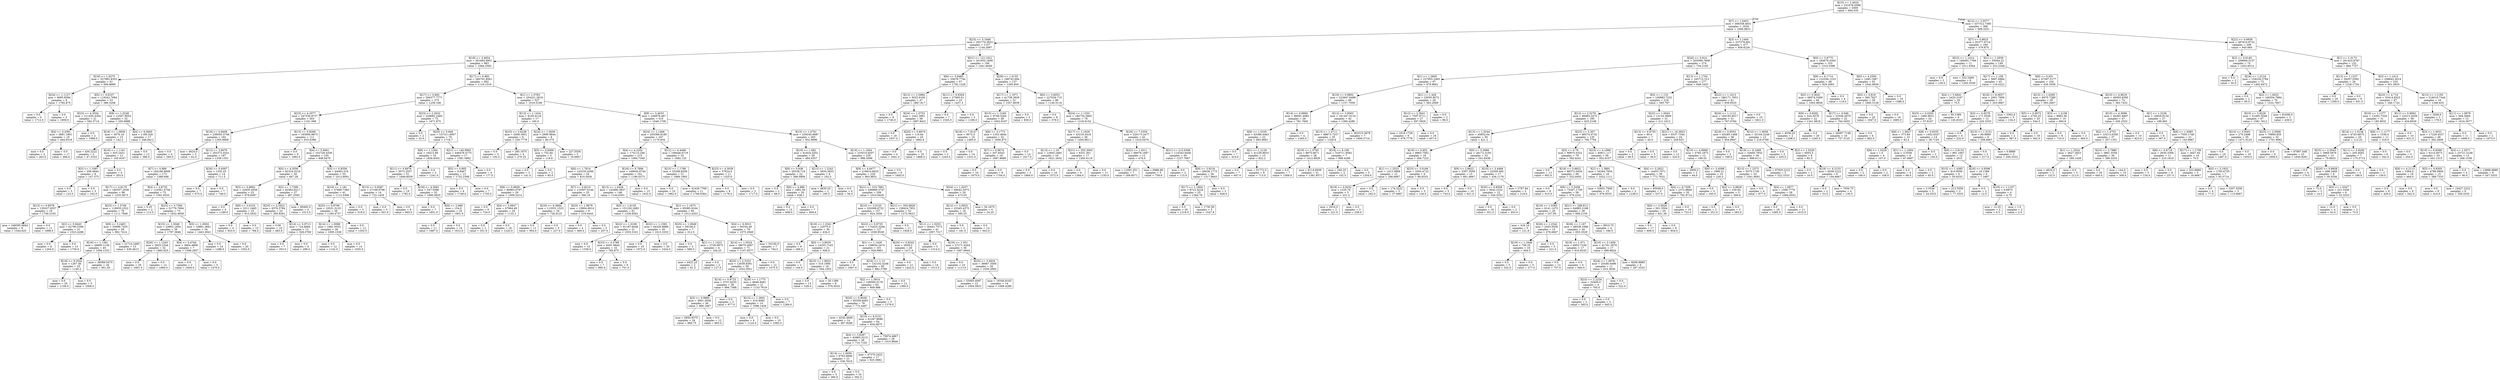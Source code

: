 digraph Tree {
node [shape=box] ;
0 [label="X[15] <= 1.4024\nmse = 331676.0598\nsamples = 2000\nvalue = 994.535"] ;
1 [label="X[7] <= 1.0403\nmse = 306358.4631\nsamples = 1634\nvalue = 1060.8831"] ;
0 -> 1 [labeldistance=2.5, labelangle=45, headlabel="True"] ;
2 [label="X[23] <= 5.1848\nmse = 302774.3923\nsamples = 1157\nvalue = 1144.2697"] ;
1 -> 2 ;
3 [label="X[18] <= 3.4654\nmse = 301682.6951\nsamples = 963\nvalue = 1084.3583"] ;
2 -> 3 ;
4 [label="X[16] <= 1.0275\nmse = 327992.8353\nsamples = 61\nvalue = 569.8689"] ;
3 -> 4 ;
5 [label="X[24] <= 1.1127\nmse = 9095.8594\nsamples = 8\nvalue = 1785.875"] ;
4 -> 5 ;
6 [label="mse = 0.0\nsamples = 5\nvalue = 1712.0"] ;
5 -> 6 ;
7 [label="mse = 0.0\nsamples = 3\nvalue = 1909.0"] ;
5 -> 7 ;
8 [label="X[5] <= 0.8107\nmse = 119242.7084\nsamples = 53\nvalue = 386.3208"] ;
4 -> 8 ;
9 [label="X[23] <= 4.3554\nmse = 211430.4354\nsamples = 21\nvalue = 592.5714"] ;
8 -> 9 ;
10 [label="X[4] <= 5.4391\nmse = 3881.1801\nsamples = 19\nvalue = 444.6316"] ;
9 -> 10 ;
11 [label="mse = 0.0\nsamples = 2\nvalue = 263.0"] ;
10 -> 11 ;
12 [label="mse = 0.0\nsamples = 17\nvalue = 466.0"] ;
10 -> 12 ;
13 [label="mse = 0.0\nsamples = 2\nvalue = 1998.0"] ;
9 -> 13 ;
14 [label="X[8] <= 1.0249\nmse = 12507.9053\nsamples = 32\nvalue = 250.9688"] ;
8 -> 14 ;
15 [label="X[16] <= 1.0939\nmse = 3076.16\nsamples = 15\nvalue = 142.2"] ;
14 -> 15 ;
16 [label="mse = 430.2222\nsamples = 3\nvalue = 47.3333"] ;
15 -> 16 ;
17 [label="X[16] <= 1.1161\nmse = 925.2431\nsamples = 12\nvalue = 165.9167"] ;
15 -> 17 ;
18 [label="X[3] <= 1.1097\nmse = 356.4844\nsamples = 8\nvalue = 147.375"] ;
17 -> 18 ;
19 [label="mse = 0.0\nsamples = 3\nvalue = 123.0"] ;
18 -> 19 ;
20 [label="mse = 0.0\nsamples = 5\nvalue = 162.0"] ;
18 -> 20 ;
21 [label="mse = 0.0\nsamples = 4\nvalue = 203.0"] ;
17 -> 21 ;
22 [label="X[4] <= 6.0065\nmse = 1180.526\nsamples = 17\nvalue = 346.9412"] ;
14 -> 22 ;
23 [label="mse = 0.0\nsamples = 13\nvalue = 366.0"] ;
22 -> 23 ;
24 [label="mse = 0.0\nsamples = 4\nvalue = 285.0"] ;
22 -> 24 ;
25 [label="X[17] <= 0.983\nmse = 280791.8561\nsamples = 902\nvalue = 1119.1519"] ;
3 -> 25 ;
26 [label="X[17] <= 0.892\nmse = 284577.7771\nsamples = 375\nvalue = 1259.168"] ;
25 -> 26 ;
27 [label="X[23] <= 4.2077\nmse = 247530.9737\nsamples = 303\nvalue = 1161.099"] ;
26 -> 27 ;
28 [label="X[19] <= 0.9408\nmse = 238593.3746\nsamples = 192\nvalue = 1305.8958"] ;
27 -> 28 ;
29 [label="mse = 4624.0\nsamples = 5\nvalue = 62.0"] ;
28 -> 29 ;
30 [label="X[12] <= 3.9076\nmse = 202372.0241\nsamples = 187\nvalue = 1339.1551"] ;
28 -> 30 ;
31 [label="X[7] <= 0.889\nmse = 184180.8008\nsamples = 173\nvalue = 1389.948"] ;
30 -> 31 ;
32 [label="X[17] <= 0.8179\nmse = 185557.2936\nsamples = 98\nvalue = 1235.3673"] ;
31 -> 32 ;
33 [label="X[13] <= 0.8578\nmse = 135027.9557\nsamples = 19\nvalue = 1749.2105"] ;
32 -> 33 ;
34 [label="mse = 248395.9844\nsamples = 8\nvalue = 1544.625"] ;
33 -> 34 ;
35 [label="mse = 0.0\nsamples = 11\nvalue = 1898.0"] ;
33 -> 35 ;
36 [label="X[23] <= 1.3746\nmse = 118935.2322\nsamples = 79\nvalue = 1111.7848"] ;
32 -> 36 ;
37 [label="X[2] <= 0.9443\nmse = 62790.5306\nsamples = 21\nvalue = 1523.4286"] ;
36 -> 37 ;
38 [label="mse = 0.0\nsamples = 8\nvalue = 1204.0"] ;
37 -> 38 ;
39 [label="mse = 0.0\nsamples = 13\nvalue = 1720.0"] ;
37 -> 39 ;
40 [label="X[9] <= 5.2465\nmse = 55696.7435\nsamples = 58\nvalue = 962.7414"] ;
36 -> 40 ;
41 [label="X[16] <= 1.1381\nmse = 26600.1156\nsamples = 45\nvalue = 1056.1333"] ;
40 -> 41 ;
42 [label="X[18] <= 9.3542\nmse = 1267.36\nsamples = 25\nvalue = 1140.2"] ;
41 -> 42 ;
43 [label="mse = 0.0\nsamples = 20\nvalue = 1158.0"] ;
42 -> 43 ;
44 [label="mse = 0.0\nsamples = 5\nvalue = 1069.0"] ;
42 -> 44 ;
45 [label="mse = 38389.5475\nsamples = 20\nvalue = 951.05"] ;
41 -> 45 ;
46 [label="mse = 21714.2485\nsamples = 13\nvalue = 639.4615"] ;
40 -> 46 ;
47 [label="X[4] <= 3.8735\nmse = 110361.0756\nsamples = 75\nvalue = 1591.9333"] ;
31 -> 47 ;
48 [label="mse = 0.25\nsamples = 2\nvalue = 112.5"] ;
47 -> 48 ;
49 [label="X[23] <= 3.7384\nmse = 51776.7694\nsamples = 73\nvalue = 1632.4658"] ;
47 -> 49 ;
50 [label="X[15] <= 1.3048\nmse = 23802.1854\nsamples = 39\nvalue = 1797.3846"] ;
49 -> 50 ;
51 [label="X[26] <= 1.1243\nmse = 5925.2344\nsamples = 32\nvalue = 1860.625"] ;
50 -> 51 ;
52 [label="mse = 0.0\nsamples = 20\nvalue = 1801.0"] ;
51 -> 52 ;
53 [label="mse = 0.0\nsamples = 12\nvalue = 1960.0"] ;
51 -> 53 ;
54 [label="X[4] <= 5.4744\nmse = 3664.4898\nsamples = 7\nvalue = 1508.2857"] ;
50 -> 54 ;
55 [label="mse = 0.0\nsamples = 2\nvalue = 1604.0"] ;
54 -> 55 ;
56 [label="mse = 0.0\nsamples = 5\nvalue = 1470.0"] ;
54 -> 56 ;
57 [label="X[5] <= 1.0004\nmse = 16881.3841\nsamples = 34\nvalue = 1443.2941"] ;
49 -> 57 ;
58 [label="mse = 0.0\nsamples = 14\nvalue = 1288.0"] ;
57 -> 58 ;
59 [label="mse = 0.0\nsamples = 20\nvalue = 1552.0"] ;
57 -> 59 ;
60 [label="X[26] <= 0.9397\nmse = 1332.25\nsamples = 14\nvalue = 711.5"] ;
30 -> 60 ;
61 [label="mse = 0.0\nsamples = 7\nvalue = 675.0"] ;
60 -> 61 ;
62 [label="mse = 0.0\nsamples = 7\nvalue = 748.0"] ;
60 -> 62 ;
63 [label="X[13] <= 0.8268\nmse = 163994.9873\nsamples = 111\nvalue = 910.6396"] ;
27 -> 63 ;
64 [label="mse = 0.0\nsamples = 6\nvalue = 1992.0"] ;
63 -> 64 ;
65 [label="X[4] <= 5.4061\nmse = 102728.4339\nsamples = 105\nvalue = 848.8476"] ;
63 -> 65 ;
66 [label="X[0] <= 4.2056\nmse = 82324.3216\nsamples = 50\nvalue = 667.28"] ;
65 -> 66 ;
67 [label="X[3] <= 0.8893\nmse = 22935.4556\nsamples = 23\nvalue = 878.6087"] ;
66 -> 67 ;
68 [label="mse = 0.0\nsamples = 4\nvalue = 1189.0"] ;
67 -> 68 ;
69 [label="X[9] <= 3.6103\nmse = 3211.2465\nsamples = 19\nvalue = 813.2632"] ;
67 -> 69 ;
70 [label="mse = 0.0\nsamples = 4\nvalue = 923.0"] ;
69 -> 70 ;
71 [label="mse = 0.0\nsamples = 15\nvalue = 784.0"] ;
69 -> 71 ;
72 [label="X[2] <= 1.7399\nmse = 62463.8217\nsamples = 27\nvalue = 487.2593"] ;
66 -> 72 ;
73 [label="X[25] <= 2.5922\nmse = 6376.5784\nsamples = 23\nvalue = 395.8261"] ;
72 -> 73 ;
74 [label="mse = 0.09\nsamples = 10\nvalue = 483.9"] ;
73 -> 74 ;
75 [label="X[14] <= 0.9713\nmse = 724.6864\nsamples = 13\nvalue = 328.0769"] ;
73 -> 75 ;
76 [label="mse = 0.0\nsamples = 7\nvalue = 353.0"] ;
75 -> 76 ;
77 [label="mse = 0.0\nsamples = 6\nvalue = 299.0"] ;
75 -> 77 ;
78 [label="mse = 60492.0\nsamples = 4\nvalue = 1013.0"] ;
72 -> 78 ;
79 [label="X[5] <= 0.9358\nmse = 64062.519\nsamples = 55\nvalue = 1013.9091"] ;
65 -> 79 ;
80 [label="X[19] <= 1.181\nmse = 37666.7365\nsamples = 41\nvalue = 1113.5366"] ;
79 -> 80 ;
81 [label="X[20] <= 0.8709\nmse = 10531.5125\nsamples = 38\nvalue = 1160.4737"] ;
80 -> 81 ;
82 [label="X[14] <= 1.0088\nmse = 1881.0533\nsamples = 26\nvalue = 1095.1538"] ;
81 -> 82 ;
83 [label="mse = 0.0\nsamples = 12\nvalue = 1142.0"] ;
82 -> 83 ;
84 [label="mse = 0.0\nsamples = 14\nvalue = 1055.0"] ;
82 -> 84 ;
85 [label="mse = 0.0\nsamples = 12\nvalue = 1302.0"] ;
81 -> 85 ;
86 [label="mse = 0.0\nsamples = 3\nvalue = 519.0"] ;
80 -> 86 ;
87 [label="X[13] <= 0.8387\nmse = 27168.9796\nsamples = 14\nvalue = 722.1429"] ;
79 -> 87 ;
88 [label="mse = 0.0\nsamples = 5\nvalue = 501.0"] ;
87 -> 88 ;
89 [label="mse = 0.0\nsamples = 9\nvalue = 845.0"] ;
87 -> 89 ;
90 [label="X[23] <= 2.2632\nmse = 229682.2483\nsamples = 72\nvalue = 1671.875"] ;
26 -> 90 ;
91 [label="mse = 0.0\nsamples = 2\nvalue = 33.0"] ;
90 -> 91 ;
92 [label="X[20] <= 0.849\nmse = 157311.6957\nsamples = 70\nvalue = 1718.7"] ;
90 -> 92 ;
93 [label="X[8] <= 1.1384\nmse = 16415.99\nsamples = 53\nvalue = 1826.8302"] ;
92 -> 93 ;
94 [label="X[11] <= 0.8978\nmse = 3073.2557\nsamples = 51\nvalue = 1849.8039"] ;
93 -> 94 ;
95 [label="mse = 0.0\nsamples = 19\nvalue = 1782.0"] ;
94 -> 95 ;
96 [label="X[18] <= 4.5081\nmse = 547.5586\nsamples = 32\nvalue = 1890.0625"] ;
94 -> 96 ;
97 [label="mse = 0.0\nsamples = 7\nvalue = 1851.0"] ;
96 -> 97 ;
98 [label="X[9] <= 2.686\nmse = 154.0\nsamples = 25\nvalue = 1901.0"] ;
96 -> 98 ;
99 [label="mse = 0.0\nsamples = 11\nvalue = 1887.0"] ;
98 -> 99 ;
100 [label="mse = 0.0\nsamples = 14\nvalue = 1912.0"] ;
98 -> 100 ;
101 [label="mse = 0.0\nsamples = 2\nvalue = 1241.0"] ;
93 -> 101 ;
102 [label="X[21] <= 140.9993\nmse = 446478.4775\nsamples = 17\nvalue = 1381.5882"] ;
92 -> 102 ;
103 [label="X[5] <= 0.805\nmse = 8.9467\nsamples = 13\nvalue = 1752.2308"] ;
102 -> 103 ;
104 [label="mse = 0.0\nsamples = 6\nvalue = 1749.0"] ;
103 -> 104 ;
105 [label="mse = 0.0\nsamples = 7\nvalue = 1755.0"] ;
103 -> 105 ;
106 [label="mse = 0.0\nsamples = 4\nvalue = 177.0"] ;
102 -> 106 ;
107 [label="X[1] <= 1.0783\nmse = 254221.2819\nsamples = 527\nvalue = 1019.5199"] ;
25 -> 107 ;
108 [label="X[13] <= 1.1424\nmse = 8105.4118\nsamples = 17\nvalue = 160.0"] ;
107 -> 108 ;
109 [label="X[10] <= 3.6238\nmse = 2006.3951\nsamples = 9\nvalue = 230.7778"] ;
108 -> 109 ;
110 [label="mse = 0.0\nsamples = 5\nvalue = 192.0"] ;
109 -> 110 ;
111 [label="mse = 285.1875\nsamples = 4\nvalue = 279.25"] ;
109 -> 111 ;
112 [label="X[24] <= 1.0059\nmse = 2990.9844\nsamples = 8\nvalue = 80.375"] ;
108 -> 112 ;
113 [label="X[5] <= 0.8466\nmse = 752.64\nsamples = 5\nvalue = 118.6"] ;
112 -> 113 ;
114 [label="mse = 0.0\nsamples = 3\nvalue = 141.0"] ;
113 -> 114 ;
115 [label="mse = 0.0\nsamples = 2\nvalue = 85.0"] ;
113 -> 115 ;
116 [label="mse = 227.5556\nsamples = 3\nvalue = 16.6667"] ;
112 -> 116 ;
117 [label="X[9] <= 3.4033\nmse = 236978.467\nsamples = 510\nvalue = 1048.1706"] ;
107 -> 117 ;
118 [label="X[24] <= 1.1466\nmse = 205386.8186\nsamples = 247\nvalue = 1170.834"] ;
117 -> 118 ;
119 [label="X[4] <= 4.2202\nmse = 175115.246\nsamples = 215\nvalue = 1094.7349"] ;
118 -> 119 ;
120 [label="X[6] <= 1.7814\nmse = 143235.4266\nsamples = 54\nvalue = 810.5926"] ;
119 -> 120 ;
121 [label="X[8] <= 0.9609\nmse = 80963.0797\nsamples = 29\nvalue = 1009.2414"] ;
120 -> 121 ;
122 [label="mse = 0.0\nsamples = 9\nvalue = 734.0"] ;
121 -> 122 ;
123 [label="X[4] <= 3.0647\nmse = 67964.49\nsamples = 20\nvalue = 1133.1"] ;
121 -> 123 ;
124 [label="mse = 0.0\nsamples = 2\nvalue = 351.0"] ;
123 -> 124 ;
125 [label="mse = 0.0\nsamples = 18\nvalue = 1220.0"] ;
123 -> 125 ;
126 [label="X[7] <= 0.8219\nmse = 116597.0144\nsamples = 25\nvalue = 580.16"] ;
120 -> 126 ;
127 [label="X[18] <= 6.3684\nmse = 113551.1523\nsamples = 16\nvalue = 726.8125"] ;
126 -> 127 ;
128 [label="mse = 0.0\nsamples = 11\nvalue = 954.0"] ;
127 -> 128 ;
129 [label="mse = 0.0\nsamples = 5\nvalue = 227.0"] ;
127 -> 129 ;
130 [label="X[25] <= 1.9679\nmse = 15804.6914\nsamples = 9\nvalue = 319.4444"] ;
126 -> 130 ;
131 [label="mse = 0.0\nsamples = 4\nvalue = 460.0"] ;
130 -> 131 ;
132 [label="mse = 0.0\nsamples = 5\nvalue = 207.0"] ;
130 -> 132 ;
133 [label="X[18] <= 9.7894\nmse = 149645.8744\nsamples = 161\nvalue = 1190.0373"] ;
119 -> 133 ;
134 [label="X[13] <= 1.0428\nmse = 142890.3837\nsamples = 146\nvalue = 1144.6301"] ;
133 -> 134 ;
135 [label="X[0] <= 1.6135\nmse = 151220.2682\nsamples = 61\nvalue = 1328.8361"] ;
134 -> 135 ;
136 [label="X[22] <= 1.0106\nmse = 81187.6046\nsamples = 31\nvalue = 1053.5161"] ;
135 -> 136 ;
137 [label="mse = 0.0\nsamples = 15\nvalue = 1339.0"] ;
136 -> 137 ;
138 [label="X[23] <= 4.3788\nmse = 9261.9844\nsamples = 16\nvalue = 785.875"] ;
136 -> 138 ;
139 [label="mse = 0.0\nsamples = 7\nvalue = 895.0"] ;
138 -> 139 ;
140 [label="mse = 0.0\nsamples = 9\nvalue = 701.0"] ;
138 -> 140 ;
141 [label="X[22] <= 1.1592\nmse = 64320.8889\nsamples = 30\nvalue = 1613.3333"] ;
135 -> 141 ;
142 [label="mse = 0.0\nsamples = 10\nvalue = 1972.0"] ;
141 -> 142 ;
143 [label="mse = 0.0\nsamples = 20\nvalue = 1434.0"] ;
141 -> 143 ;
144 [label="X[1] <= 1.1873\nmse = 95085.9164\nsamples = 85\nvalue = 1012.4353"] ;
134 -> 144 ;
145 [label="X[25] <= 1.0649\nmse = 59106.0\nsamples = 7\nvalue = 312.0"] ;
144 -> 145 ;
146 [label="mse = 0.0\nsamples = 3\nvalue = 589.0"] ;
145 -> 146 ;
147 [label="X[1] <= 1.1423\nmse = 2728.6875\nsamples = 4\nvalue = 104.25"] ;
145 -> 147 ;
148 [label="mse = 4422.25\nsamples = 2\nvalue = 81.5"] ;
147 -> 148 ;
149 [label="mse = 0.0\nsamples = 2\nvalue = 127.0"] ;
147 -> 149 ;
150 [label="X[4] <= 6.0915\nmse = 50334.49\nsamples = 78\nvalue = 1075.2949"] ;
144 -> 150 ;
151 [label="X[14] <= 1.0524\nmse = 38070.4067\nsamples = 71\nvalue = 1107.9577"] ;
150 -> 151 ;
152 [label="X[25] <= 2.3333\nmse = 12839.8391\nsamples = 59\nvalue = 1033.3051"] ;
151 -> 152 ;
153 [label="X[14] <= 0.9725\nmse = 3701.8255\nsamples = 38\nvalue = 966.7368"] ;
152 -> 153 ;
154 [label="X[3] <= 0.9895\nmse = 3901.3056\nsamples = 36\nvalue = 966.1667"] ;
153 -> 154 ;
155 [label="mse = 5850.9375\nsamples = 24\nvalue = 966.75"] ;
154 -> 155 ;
156 [label="mse = 0.0\nsamples = 12\nvalue = 965.0"] ;
154 -> 156 ;
157 [label="mse = 0.0\nsamples = 2\nvalue = 977.0"] ;
153 -> 157 ;
158 [label="X[26] <= 1.1775\nmse = 6846.8481\nsamples = 21\nvalue = 1153.7619"] ;
152 -> 158 ;
159 [label="X[13] <= 1.2601\nmse = 310.4082\nsamples = 14\nvalue = 1096.1429"] ;
158 -> 159 ;
160 [label="mse = 0.0\nsamples = 4\nvalue = 1124.0"] ;
159 -> 160 ;
161 [label="mse = 0.0\nsamples = 10\nvalue = 1085.0"] ;
159 -> 161 ;
162 [label="mse = 0.0\nsamples = 7\nvalue = 1269.0"] ;
158 -> 162 ;
163 [label="mse = 0.0\nsamples = 12\nvalue = 1475.0"] ;
151 -> 163 ;
164 [label="mse = 54150.0\nsamples = 7\nvalue = 744.0"] ;
150 -> 164 ;
165 [label="mse = 0.0\nsamples = 15\nvalue = 1632.0"] ;
133 -> 165 ;
166 [label="X[12] <= 4.4408\nmse = 108446.6719\nsamples = 32\nvalue = 1682.125"] ;
118 -> 166 ;
167 [label="X[15] <= 1.1789\nmse = 33268.8209\nsamples = 21\nvalue = 1869.1905"] ;
166 -> 167 ;
168 [label="mse = 0.0\nsamples = 10\nvalue = 1982.0"] ;
167 -> 168 ;
169 [label="mse = 41426.7769\nsamples = 11\nvalue = 1766.6364"] ;
167 -> 169 ;
170 [label="X[23] <= 4.3039\nmse = 57624.0\nsamples = 11\nvalue = 1325.0"] ;
166 -> 170 ;
171 [label="mse = 0.0\nsamples = 8\nvalue = 1178.0"] ;
170 -> 171 ;
172 [label="mse = 0.0\nsamples = 3\nvalue = 1717.0"] ;
170 -> 172 ;
173 [label="X[15] <= 1.0701\nmse = 239245.9687\nsamples = 263\nvalue = 932.9696"] ;
117 -> 173 ;
174 [label="X[19] <= 1.082\nmse = 61824.3202\nsamples = 28\nvalue = 484.0357"] ;
173 -> 174 ;
175 [label="X[8] <= 0.938\nmse = 26538.719\nsamples = 22\nvalue = 588.0909"] ;
174 -> 175 ;
176 [label="mse = 0.0\nsamples = 2\nvalue = 88.0"] ;
175 -> 176 ;
177 [label="X[6] <= 4.986\nmse = 1682.59\nsamples = 20\nvalue = 638.1"] ;
175 -> 177 ;
178 [label="mse = 0.0\nsamples = 13\nvalue = 608.0"] ;
177 -> 178 ;
179 [label="mse = 0.0\nsamples = 7\nvalue = 694.0"] ;
177 -> 179 ;
180 [label="X[13] <= 1.2243\nmse = 5934.5833\nsamples = 6\nvalue = 102.5"] ;
174 -> 180 ;
181 [label="mse = 4830.25\nsamples = 2\nvalue = 195.5"] ;
180 -> 181 ;
182 [label="mse = 0.0\nsamples = 4\nvalue = 56.0"] ;
180 -> 182 ;
183 [label="X[19] <= 1.1854\nmse = 233510.9207\nsamples = 235\nvalue = 986.4596"] ;
173 -> 183 ;
184 [label="X[9] <= 4.6477\nmse = 219810.6625\nsamples = 229\nvalue = 963.9651"] ;
183 -> 184 ;
185 [label="X[21] <= 310.7881\nmse = 208969.3747\nsamples = 209\nvalue = 1010.9426"] ;
184 -> 185 ;
186 [label="X[10] <= 3.0155\nmse = 202068.6732\nsamples = 157\nvalue = 924.1656"] ;
185 -> 186 ;
187 [label="X[16] <= 1.0341\nmse = 22075.0\nsamples = 30\nvalue = 434.0"] ;
186 -> 187 ;
188 [label="mse = 0.0\nsamples = 9\nvalue = 266.0"] ;
187 -> 188 ;
189 [label="X[0] <= 3.9035\nmse = 14255.7143\nsamples = 21\nvalue = 506.0"] ;
187 -> 189 ;
190 [label="mse = 0.0\nsamples = 2\nvalue = 144.0"] ;
189 -> 190 ;
191 [label="X[23] <= 1.8922\nmse = 510.1994\nsamples = 19\nvalue = 544.1053"] ;
189 -> 191 ;
192 [label="mse = 0.0\nsamples = 13\nvalue = 529.0"] ;
191 -> 192 ;
193 [label="mse = 50.1389\nsamples = 6\nvalue = 576.8333"] ;
191 -> 193 ;
194 [label="X[22] <= 0.9735\nmse = 174425.3206\nsamples = 127\nvalue = 1039.9528"] ;
186 -> 194 ;
195 [label="X[1] <= 1.1429\nmse = 158654.2474\nsamples = 101\nvalue = 928.9901"] ;
194 -> 195 ;
196 [label="mse = 0.0\nsamples = 6\nvalue = 1667.0"] ;
195 -> 196 ;
197 [label="X[16] <= 1.13\nmse = 132102.4248\nsamples = 95\nvalue = 882.3789"] ;
195 -> 197 ;
198 [label="X[2] <= 1.3914\nmse = 108560.5179\nsamples = 83\nvalue = 808.988"] ;
197 -> 198 ;
199 [label="X[20] <= 0.9036\nmse = 93356.6063\nsamples = 78\nvalue = 772.4487"] ;
198 -> 199 ;
200 [label="mse = 4245.4949\nsamples = 14\nvalue = 487.9286"] ;
199 -> 200 ;
201 [label="X[10] <= 6.5151\nmse = 91267.8086\nsamples = 64\nvalue = 834.6875"] ;
199 -> 201 ;
202 [label="X[4] <= 3.8287\nmse = 63965.5215\nsamples = 38\nvalue = 710.7105"] ;
201 -> 202 ;
203 [label="X[14] <= 1.0059\nmse = 9763.9909\nsamples = 21\nvalue = 536.7619"] ;
202 -> 203 ;
204 [label="mse = 0.0\nsamples = 5\nvalue = 360.0"] ;
203 -> 204 ;
205 [label="mse = 0.0\nsamples = 16\nvalue = 592.0"] ;
203 -> 205 ;
206 [label="mse = 47370.2422\nsamples = 17\nvalue = 925.5882"] ;
202 -> 206 ;
207 [label="mse = 75874.4867\nsamples = 26\nvalue = 1015.8846"] ;
201 -> 207 ;
208 [label="mse = 0.0\nsamples = 5\nvalue = 1379.0"] ;
198 -> 208 ;
209 [label="mse = 0.0\nsamples = 12\nvalue = 1390.0"] ;
197 -> 209 ;
210 [label="X[20] <= 0.9242\nmse = 2058.0\nsamples = 26\nvalue = 1471.0"] ;
194 -> 210 ;
211 [label="mse = 0.0\nsamples = 12\nvalue = 1422.0"] ;
210 -> 211 ;
212 [label="mse = 0.0\nsamples = 14\nvalue = 1513.0"] ;
210 -> 212 ;
213 [label="X[21] <= 355.8928\nmse = 138424.7851\nsamples = 52\nvalue = 1272.9423"] ;
185 -> 213 ;
214 [label="mse = 0.0\nsamples = 11\nvalue = 1926.0"] ;
213 -> 214 ;
215 [label="X[11] <= 1.0253\nmse = 30441.7573\nsamples = 41\nvalue = 1097.7317"] ;
213 -> 215 ;
216 [label="mse = 0.0\nsamples = 5\nvalue = 1314.0"] ;
215 -> 216 ;
217 [label="X[16] <= 1.051\nmse = 27271.4344\nsamples = 36\nvalue = 1067.6944"] ;
215 -> 217 ;
218 [label="mse = 0.0\nsamples = 10\nvalue = 1113.0"] ;
217 -> 218 ;
219 [label="X[25] <= 3.4834\nmse = 36667.3506\nsamples = 26\nvalue = 1050.2692"] ;
217 -> 219 ;
220 [label="mse = 53005.4097\nsamples = 12\nvalue = 1004.5833"] ;
219 -> 220 ;
221 [label="mse = 19340.8163\nsamples = 14\nvalue = 1089.4286"] ;
219 -> 221 ;
222 [label="X[24] <= 1.0257\nmse = 69042.5475\nsamples = 20\nvalue = 473.05"] ;
184 -> 222 ;
223 [label="X[12] <= 3.0925\nmse = 23345.4375\nsamples = 16\nvalue = 585.25"] ;
222 -> 223 ;
224 [label="mse = 0.0\nsamples = 2\nvalue = 181.0"] ;
223 -> 224 ;
225 [label="mse = 0.0\nsamples = 14\nvalue = 643.0"] ;
223 -> 225 ;
226 [label="mse = 54.1875\nsamples = 4\nvalue = 24.25"] ;
222 -> 226 ;
227 [label="mse = 0.0\nsamples = 6\nvalue = 1845.0"] ;
183 -> 227 ;
228 [label="X[21] <= 121.1621\nmse = 201932.1609\nsamples = 194\nvalue = 1441.6649"] ;
2 -> 228 ;
229 [label="X[6] <= 5.8485\nmse = 35676.7744\nsamples = 57\nvalue = 1792.1228"] ;
228 -> 229 ;
230 [label="X[12] <= 2.5984\nmse = 5022.6193\nsamples = 47\nvalue = 1867.617"] ;
229 -> 230 ;
231 [label="mse = 0.0\nsamples = 9\nvalue = 1740.0"] ;
230 -> 231 ;
232 [label="X[24] <= 1.0753\nmse = 1441.3961\nsamples = 38\nvalue = 1897.8421"] ;
230 -> 232 ;
233 [label="mse = 0.0\nsamples = 18\nvalue = 1937.0"] ;
232 -> 233 ;
234 [label="X[20] <= 0.8074\nmse = 116.64\nsamples = 20\nvalue = 1862.6"] ;
232 -> 234 ;
235 [label="mse = 0.0\nsamples = 4\nvalue = 1841.0"] ;
234 -> 235 ;
236 [label="mse = 0.0\nsamples = 16\nvalue = 1868.0"] ;
234 -> 236 ;
237 [label="X[11] <= 0.8304\nmse = 27065.01\nsamples = 10\nvalue = 1437.3"] ;
229 -> 237 ;
238 [label="mse = 0.0\nsamples = 7\nvalue = 1545.0"] ;
237 -> 238 ;
239 [label="mse = 0.0\nsamples = 3\nvalue = 1186.0"] ;
237 -> 239 ;
240 [label="X[26] <= 1.0155\nmse = 198742.694\nsamples = 137\nvalue = 1295.854"] ;
228 -> 240 ;
241 [label="X[17] <= 1.1971\nmse = 41738.3929\nsamples = 51\nvalue = 1557.8039"] ;
240 -> 241 ;
242 [label="X[15] <= 1.1249\nmse = 9749.3264\nsamples = 48\nvalue = 1602.9167"] ;
241 -> 242 ;
243 [label="X[18] <= 7.8147\nmse = 9072.0\nsamples = 16\nvalue = 1495.0"] ;
242 -> 243 ;
244 [label="mse = 0.0\nsamples = 2\nvalue = 1243.0"] ;
243 -> 244 ;
245 [label="mse = 0.0\nsamples = 14\nvalue = 1531.0"] ;
243 -> 245 ;
246 [label="X[6] <= 3.1773\nmse = 1353.4844\nsamples = 32\nvalue = 1656.875"] ;
242 -> 246 ;
247 [label="X[7] <= 0.9674\nmse = 207.6543\nsamples = 18\nvalue = 1687.8889"] ;
246 -> 247 ;
248 [label="mse = 0.0\nsamples = 10\nvalue = 1675.0"] ;
247 -> 248 ;
249 [label="mse = 0.0\nsamples = 8\nvalue = 1704.0"] ;
247 -> 249 ;
250 [label="mse = 0.0\nsamples = 14\nvalue = 1617.0"] ;
246 -> 250 ;
251 [label="mse = 0.0\nsamples = 3\nvalue = 836.0"] ;
241 -> 251 ;
252 [label="X[0] <= 3.6053\nmse = 227026.715\nsamples = 86\nvalue = 1140.5116"] ;
240 -> 252 ;
253 [label="mse = 0.0\nsamples = 8\nvalue = 379.0"] ;
252 -> 253 ;
254 [label="X[24] <= 1.1333\nmse = 184734.3905\nsamples = 78\nvalue = 1218.6154"] ;
252 -> 254 ;
255 [label="X[17] <= 1.1629\nmse = 43218.3418\nsamples = 36\nvalue = 1450.8611"] ;
254 -> 255 ;
256 [label="X[13] <= 1.18\nmse = 12943.2465\nsamples = 19\nvalue = 1621.2632"] ;
255 -> 256 ;
257 [label="mse = 0.0\nsamples = 3\nvalue = 1884.0"] ;
256 -> 257 ;
258 [label="mse = 0.0\nsamples = 16\nvalue = 1572.0"] ;
256 -> 258 ;
259 [label="X[21] <= 355.3003\nmse = 8331.301\nsamples = 17\nvalue = 1260.4118"] ;
255 -> 259 ;
260 [label="mse = 0.0\nsamples = 6\nvalue = 1384.0"] ;
259 -> 260 ;
261 [label="mse = 0.0\nsamples = 11\nvalue = 1193.0"] ;
259 -> 261 ;
262 [label="X[18] <= 7.5354\nmse = 220173.2477\nsamples = 42\nvalue = 1019.5476"] ;
254 -> 262 ;
263 [label="X[22] <= 1.0311\nmse = 68076.1667\nsamples = 12\nvalue = 474.0"] ;
262 -> 263 ;
264 [label="mse = 11691.551\nsamples = 7\nvalue = 269.8571"] ;
263 -> 264 ;
265 [label="mse = 6988.96\nsamples = 5\nvalue = 759.8"] ;
263 -> 265 ;
266 [label="X[21] <= 215.6309\nmse = 114343.6456\nsamples = 30\nvalue = 1237.7667"] ;
262 -> 266 ;
267 [label="mse = 0.0\nsamples = 2\nvalue = 115.0"] ;
266 -> 267 ;
268 [label="X[9] <= 3.9216\nmse = 26036.1773\nsamples = 28\nvalue = 1317.9643"] ;
266 -> 268 ;
269 [label="X[17] <= 1.1804\nmse = 8722.0224\nsamples = 25\nvalue = 1364.76"] ;
268 -> 269 ;
270 [label="mse = 0.0\nsamples = 20\nvalue = 1319.0"] ;
269 -> 270 ;
271 [label="mse = 1730.56\nsamples = 5\nvalue = 1547.8"] ;
269 -> 271 ;
272 [label="mse = 0.0\nsamples = 3\nvalue = 928.0"] ;
268 -> 272 ;
273 [label="X[3] <= 1.1404\nmse = 257276.801\nsamples = 477\nvalue = 858.6226"] ;
1 -> 273 ;
274 [label="X[26] <= 0.914\nmse = 205599.7808\nsamples = 374\nvalue = 734.2193"] ;
273 -> 274 ;
275 [label="X[1] <= 1.3605\nmse = 237955.2465\nsamples = 97\nvalue = 979.9691"] ;
274 -> 275 ;
276 [label="X[19] <= 0.9802\nmse = 223947.6488\nsamples = 68\nvalue = 1157.7059"] ;
275 -> 276 ;
277 [label="X[14] <= 0.8969\nmse = 96091.4083\nsamples = 26\nvalue = 781.7692"] ;
276 -> 277 ;
278 [label="X[9] <= 1.5335\nmse = 63386.4463\nsamples = 22\nvalue = 693.9091"] ;
277 -> 278 ;
279 [label="mse = 0.0\nsamples = 7\nvalue = 419.0"] ;
278 -> 279 ;
280 [label="X[1] <= 1.2129\nmse = 41239.8933\nsamples = 15\nvalue = 822.2"] ;
278 -> 280 ;
281 [label="mse = 0.0\nsamples = 7\nvalue = 947.0"] ;
280 -> 281 ;
282 [label="mse = 51772.0\nsamples = 8\nvalue = 713.0"] ;
280 -> 282 ;
283 [label="mse = 0.0\nsamples = 4\nvalue = 1265.0"] ;
277 -> 283 ;
284 [label="X[12] <= 3.9563\nmse = 161447.9116\nsamples = 42\nvalue = 1390.4286"] ;
276 -> 284 ;
285 [label="X[13] <= 1.0711\nmse = 98873.7257\nsamples = 35\nvalue = 1329.6"] ;
284 -> 285 ;
286 [label="X[19] <= 1.0783\nmse = 8975.6671\nsamples = 28\nvalue = 1412.8929"] ;
285 -> 286 ;
287 [label="mse = 0.0\nsamples = 7\nvalue = 1506.0"] ;
286 -> 287 ;
288 [label="mse = 8114.6939\nsamples = 21\nvalue = 1381.8571"] ;
286 -> 288 ;
289 [label="X[18] <= 8.106\nmse = 319711.9592\nsamples = 7\nvalue = 996.4286"] ;
285 -> 289 ;
290 [label="mse = 240.25\nsamples = 2\nvalue = 102.5"] ;
289 -> 290 ;
291 [label="mse = 0.0\nsamples = 5\nvalue = 1354.0"] ;
289 -> 291 ;
292 [label="mse = 363315.3878\nsamples = 7\nvalue = 1694.5714"] ;
284 -> 292 ;
293 [label="X[1] <= 1.428\nmse = 23035.9572\nsamples = 29\nvalue = 563.2069"] ;
275 -> 293 ;
294 [label="X[12] <= 2.3641\nmse = 7597.8711\nsamples = 27\nvalue = 597.5926"] ;
293 -> 294 ;
295 [label="mse = 1618.1728\nsamples = 9\nvalue = 478.7778"] ;
294 -> 295 ;
296 [label="mse = 0.0\nsamples = 18\nvalue = 657.0"] ;
294 -> 296 ;
297 [label="mse = 0.0\nsamples = 2\nvalue = 99.0"] ;
293 -> 297 ;
298 [label="X[13] <= 1.1702\nmse = 165715.313\nsamples = 277\nvalue = 648.1625"] ;
274 -> 298 ;
299 [label="X[5] <= 1.132\nmse = 100883.7232\nsamples = 216\nvalue = 565.787"] ;
298 -> 299 ;
300 [label="X[12] <= 2.5279\nmse = 90983.2475\nsamples = 185\nvalue = 625.2108"] ;
299 -> 300 ;
301 [label="X[13] <= 1.0244\nmse = 45852.64\nsamples = 50\nvalue = 421.2"] ;
300 -> 301 ;
302 [label="X[19] <= 0.952\nmse = 8963.7562\nsamples = 18\nvalue = 206.7222"] ;
301 -> 302 ;
303 [label="X[1] <= 1.2523\nmse = 1413.3889\nsamples = 12\nvalue = 266.6667"] ;
302 -> 303 ;
304 [label="X[19] <= 0.9252\nmse = 1235.76\nsamples = 5\nvalue = 231.2"] ;
303 -> 304 ;
305 [label="mse = 2916.0\nsamples = 2\nvalue = 221.0"] ;
304 -> 305 ;
306 [label="mse = 0.0\nsamples = 3\nvalue = 238.0"] ;
304 -> 306 ;
307 [label="mse = 0.0\nsamples = 7\nvalue = 292.0"] ;
303 -> 307 ;
308 [label="X[23] <= 3.0168\nmse = 2504.4722\nsamples = 6\nvalue = 86.8333"] ;
302 -> 308 ;
309 [label="mse = 174.2222\nsamples = 3\nvalue = 37.6667"] ;
308 -> 309 ;
310 [label="mse = 0.0\nsamples = 3\nvalue = 136.0"] ;
308 -> 310 ;
311 [label="X[0] <= 5.3088\nmse = 26172.3193\nsamples = 32\nvalue = 541.8438"] ;
301 -> 311 ;
312 [label="X[9] <= 2.9622\nmse = 3307.5556\nsamples = 15\nvalue = 661.6667"] ;
311 -> 312 ;
313 [label="mse = 0.0\nsamples = 5\nvalue = 743.0"] ;
312 -> 313 ;
314 [label="mse = 0.0\nsamples = 10\nvalue = 621.0"] ;
312 -> 314 ;
315 [label="X[10] <= 3.4466\nmse = 22500.692\nsamples = 17\nvalue = 436.1176"] ;
311 -> 315 ;
316 [label="X[20] <= 0.8508\nmse = 3042.2222\nsamples = 12\nvalue = 526.3333"] ;
315 -> 316 ;
317 [label="mse = 0.0\nsamples = 10\nvalue = 551.0"] ;
316 -> 317 ;
318 [label="mse = 0.0\nsamples = 2\nvalue = 403.0"] ;
316 -> 318 ;
319 [label="mse = 2787.84\nsamples = 5\nvalue = 219.6"] ;
315 -> 319 ;
320 [label="X[23] <= 3.307\nmse = 86574.0732\nsamples = 135\nvalue = 700.7704"] ;
300 -> 320 ;
321 [label="X[5] <= 0.79\nmse = 90975.0322\nsamples = 79\nvalue = 592.9241"] ;
320 -> 321 ;
322 [label="mse = 0.0\nsamples = 13\nvalue = 902.0"] ;
321 -> 322 ;
323 [label="X[18] <= 3.8822\nmse = 86372.0434\nsamples = 66\nvalue = 532.0455"] ;
321 -> 323 ;
324 [label="mse = 0.0\nsamples = 8\nvalue = 915.0"] ;
323 -> 324 ;
325 [label="X[6] <= 3.5458\nmse = 75267.1739\nsamples = 58\nvalue = 479.2241"] ;
323 -> 325 ;
326 [label="X[19] <= 1.0383\nmse = 6141.1475\nsamples = 20\nvalue = 237.95"] ;
325 -> 326 ;
327 [label="mse = 416.16\nsamples = 5\nvalue = 121.8"] ;
326 -> 327 ;
328 [label="X[26] <= 1.2542\nmse = 2053.5556\nsamples = 15\nvalue = 276.6667"] ;
326 -> 328 ;
329 [label="X[19] <= 1.1646\nmse = 756.25\nsamples = 10\nvalue = 304.5"] ;
328 -> 329 ;
330 [label="mse = 0.0\nsamples = 5\nvalue = 332.0"] ;
329 -> 330 ;
331 [label="mse = 0.0\nsamples = 5\nvalue = 277.0"] ;
329 -> 331 ;
332 [label="mse = 0.0\nsamples = 5\nvalue = 221.0"] ;
328 -> 332 ;
333 [label="X[21] <= 289.813\nmse = 64885.2188\nsamples = 38\nvalue = 606.2105"] ;
325 -> 333 ;
334 [label="X[26] <= 1.167\nmse = 48528.1696\nsamples = 34\nvalue = 655.3529"] ;
333 -> 334 ;
335 [label="X[19] <= 1.071\nmse = 6952.7336\nsamples = 17\nvalue = 810.8235"] ;
334 -> 335 ;
336 [label="mse = 0.0\nsamples = 12\nvalue = 757.0"] ;
335 -> 336 ;
337 [label="mse = 0.0\nsamples = 5\nvalue = 940.0"] ;
335 -> 337 ;
338 [label="X[10] <= 3.1409\nmse = 41761.3979\nsamples = 17\nvalue = 499.8824"] ;
334 -> 338 ;
339 [label="X[24] <= 1.0976\nmse = 25446.0496\nsamples = 11\nvalue = 610.3636"] ;
338 -> 339 ;
340 [label="X[23] <= 2.2234\nmse = 32400.0\nsamples = 4\nvalue = 765.0"] ;
339 -> 340 ;
341 [label="mse = 0.0\nsamples = 2\nvalue = 585.0"] ;
340 -> 341 ;
342 [label="mse = 0.0\nsamples = 2\nvalue = 945.0"] ;
340 -> 342 ;
343 [label="mse = 0.0\nsamples = 7\nvalue = 522.0"] ;
339 -> 343 ;
344 [label="mse = 8268.8889\nsamples = 6\nvalue = 297.3333"] ;
338 -> 344 ;
345 [label="mse = 8910.75\nsamples = 4\nvalue = 188.5"] ;
333 -> 345 ;
346 [label="X[23] <= 4.1998\nmse = 40811.117\nsamples = 56\nvalue = 852.9107"] ;
320 -> 346 ;
347 [label="X[2] <= 1.3891\nmse = 54264.7654\nsamples = 18\nvalue = 1022.1111"] ;
346 -> 347 ;
348 [label="mse = 53931.7956\nsamples = 15\nvalue = 978.9333"] ;
347 -> 348 ;
349 [label="mse = 0.0\nsamples = 3\nvalue = 1238.0"] ;
347 -> 349 ;
350 [label="X[4] <= 3.2822\nmse = 14453.7071\nsamples = 38\nvalue = 772.7632"] ;
346 -> 350 ;
351 [label="mse = 95048.0\nsamples = 3\nvalue = 537.0"] ;
350 -> 351 ;
352 [label="X[4] <= 6.7209\nmse = 2372.8849\nsamples = 35\nvalue = 792.9714"] ;
350 -> 352 ;
353 [label="X[0] <= 3.5026\nmse = 501.3504\nsamples = 25\nvalue = 821.36"] ;
352 -> 353 ;
354 [label="mse = 0.0\nsamples = 17\nvalue = 806.0"] ;
353 -> 354 ;
355 [label="mse = 0.0\nsamples = 8\nvalue = 854.0"] ;
353 -> 355 ;
356 [label="mse = 0.0\nsamples = 10\nvalue = 722.0"] ;
352 -> 356 ;
357 [label="X[22] <= 1.0043\nmse = 13134.5869\nsamples = 31\nvalue = 211.1613"] ;
299 -> 357 ;
358 [label="X[13] <= 0.9755\nmse = 90.0\nsamples = 7\nvalue = 45.0"] ;
357 -> 358 ;
359 [label="mse = 0.0\nsamples = 2\nvalue = 60.0"] ;
358 -> 359 ;
360 [label="mse = 0.0\nsamples = 5\nvalue = 39.0"] ;
358 -> 360 ;
361 [label="X[21] <= 16.3923\nmse = 6537.7344\nsamples = 24\nvalue = 259.625"] ;
357 -> 361 ;
362 [label="mse = 0.0\nsamples = 12\nvalue = 320.0"] ;
361 -> 362 ;
363 [label="X[10] <= 4.8968\nmse = 5785.1875\nsamples = 12\nvalue = 199.25"] ;
361 -> 363 ;
364 [label="mse = 2809.0\nsamples = 2\nvalue = 64.0"] ;
363 -> 364 ;
365 [label="X[6] <= 3.4588\nmse = 1990.21\nsamples = 10\nvalue = 226.3"] ;
363 -> 365 ;
366 [label="mse = 0.0\nsamples = 5\nvalue = 183.0"] ;
365 -> 366 ;
367 [label="X[2] <= 0.8828\nmse = 230.64\nsamples = 5\nvalue = 269.6"] ;
365 -> 367 ;
368 [label="mse = 0.0\nsamples = 2\nvalue = 251.0"] ;
367 -> 368 ;
369 [label="mse = 0.0\nsamples = 3\nvalue = 282.0"] ;
367 -> 369 ;
370 [label="X[22] <= 1.1613\nmse = 286171.7651\nsamples = 61\nvalue = 939.8525"] ;
298 -> 370 ;
371 [label="X[24] <= 1.1112\nmse = 160193.6017\nsamples = 51\nvalue = 767.0784"] ;
370 -> 371 ;
372 [label="X[19] <= 0.9553\nmse = 65285.1468\nsamples = 38\nvalue = 954.8947"] ;
371 -> 372 ;
373 [label="mse = 0.0\nsamples = 2\nvalue = 168.0"] ;
372 -> 373 ;
374 [label="X[18] <= 8.1669\nmse = 32600.7932\nsamples = 36\nvalue = 998.6111"] ;
372 -> 374 ;
375 [label="X[13] <= 1.2373\nmse = 5075.1736\nsamples = 33\nvalue = 1041.9091"] ;
374 -> 375 ;
376 [label="mse = 0.0\nsamples = 4\nvalue = 877.0"] ;
375 -> 376 ;
377 [label="X[4] <= 1.6977\nmse = 1506.7776\nsamples = 29\nvalue = 1064.6552"] ;
375 -> 377 ;
378 [label="mse = 0.0\nsamples = 18\nvalue = 1095.0"] ;
377 -> 378 ;
379 [label="mse = 0.0\nsamples = 11\nvalue = 1015.0"] ;
377 -> 379 ;
380 [label="mse = 87920.2222\nsamples = 3\nvalue = 522.3333"] ;
374 -> 380 ;
381 [label="X[12] <= 1.0656\nmse = 33104.2249\nsamples = 13\nvalue = 218.0769"] ;
371 -> 381 ;
382 [label="mse = 0.0\nsamples = 5\nvalue = 435.0"] ;
381 -> 382 ;
383 [label="X[2] <= 1.0329\nmse = 6003.5\nsamples = 8\nvalue = 82.5"] ;
381 -> 383 ;
384 [label="mse = 0.0\nsamples = 2\nvalue = 16.0"] ;
383 -> 384 ;
385 [label="X[18] <= 4.2153\nmse = 6039.2222\nsamples = 6\nvalue = 104.6667"] ;
383 -> 385 ;
386 [label="mse = 0.0\nsamples = 2\nvalue = 53.0"] ;
385 -> 386 ;
387 [label="mse = 7056.75\nsamples = 4\nvalue = 130.5"] ;
385 -> 387 ;
388 [label="mse = 0.0\nsamples = 10\nvalue = 1821.0"] ;
370 -> 388 ;
389 [label="X[0] <= 3.8775\nmse = 184676.0302\nsamples = 103\nvalue = 1310.3398"] ;
273 -> 389 ;
390 [label="X[9] <= 6.1714\nmse = 122536.1233\nsamples = 48\nvalue = 929.2083"] ;
389 -> 390 ;
391 [label="X[5] <= 0.9041\nmse = 68574.5269\nsamples = 44\nvalue = 1002.8636"] ;
390 -> 391 ;
392 [label="X[9] <= 5.8292\nmse = 524.3079\nsamples = 22\nvalue = 1241.6818"] ;
391 -> 392 ;
393 [label="mse = 4556.25\nsamples = 2\nvalue = 1208.5"] ;
392 -> 393 ;
394 [label="mse = 0.0\nsamples = 20\nvalue = 1245.0"] ;
392 -> 394 ;
395 [label="X[17] <= 0.948\nmse = 22556.4979\nsamples = 22\nvalue = 764.0455"] ;
391 -> 395 ;
396 [label="mse = 26067.7148\nsamples = 16\nvalue = 727.3125"] ;
395 -> 396 ;
397 [label="mse = 0.0\nsamples = 6\nvalue = 862.0"] ;
395 -> 397 ;
398 [label="mse = 0.0\nsamples = 4\nvalue = 119.0"] ;
390 -> 398 ;
399 [label="X[0] <= 4.2595\nmse = 1495.1987\nsamples = 55\nvalue = 1642.9636"] ;
389 -> 399 ;
400 [label="X[5] <= 0.819\nmse = 360.7627\nsamples = 39\nvalue = 1665.5128"] ;
399 -> 400 ;
401 [label="mse = 0.0\nsamples = 20\nvalue = 1647.0"] ;
400 -> 401 ;
402 [label="mse = 0.0\nsamples = 19\nvalue = 1685.0"] ;
400 -> 402 ;
403 [label="mse = 0.0\nsamples = 16\nvalue = 1588.0"] ;
399 -> 403 ;
404 [label="X[12] <= 3.5577\nmse = 337312.7385\nsamples = 366\nvalue = 698.3251"] ;
0 -> 404 [labeldistance=2.5, labelangle=-45, headlabel="False"] ;
405 [label="X[7] <= 0.8625\nmse = 92377.9719\nsamples = 160\nvalue = 379.875"] ;
404 -> 405 ;
406 [label="X[22] <= 1.1014\nmse = 169492.7769\nsamples = 11\nvalue = 1011.6364"] ;
405 -> 406 ;
407 [label="mse = 0.0\nsamples = 2\nvalue = 139.0"] ;
406 -> 407 ;
408 [label="mse = 332.2469\nsamples = 9\nvalue = 1205.5556"] ;
406 -> 408 ;
409 [label="X[1] <= 1.2939\nmse = 55044.22\nsamples = 149\nvalue = 333.2349"] ;
405 -> 409 ;
410 [label="X[17] <= 1.159\nmse = 5897.0884\nsamples = 45\nvalue = 118.0222"] ;
409 -> 410 ;
411 [label="X[4] <= 5.6842\nmse = 2420.3167\nsamples = 30\nvalue = 75.5"] ;
410 -> 411 ;
412 [label="X[25] <= 3.0205\nmse = 1466.9931\nsamples = 24\nvalue = 57.9167"] ;
411 -> 412 ;
413 [label="X[8] <= 1.0827\nmse = 373.84\nsamples = 10\nvalue = 83.4"] ;
412 -> 413 ;
414 [label="X[8] <= 1.0229\nmse = 1.0\nsamples = 4\nvalue = 107.0"] ;
413 -> 414 ;
415 [label="mse = 0.0\nsamples = 2\nvalue = 106.0"] ;
414 -> 415 ;
416 [label="mse = 0.0\nsamples = 2\nvalue = 108.0"] ;
414 -> 416 ;
417 [label="X[1] <= 1.1694\nmse = 3.5556\nsamples = 6\nvalue = 67.6667"] ;
413 -> 417 ;
418 [label="mse = 0.0\nsamples = 4\nvalue = 69.0"] ;
417 -> 418 ;
419 [label="mse = 0.0\nsamples = 2\nvalue = 65.0"] ;
417 -> 419 ;
420 [label="X[8] <= 0.9335\nmse = 1452.6327\nsamples = 14\nvalue = 39.7143"] ;
412 -> 420 ;
421 [label="mse = 0.0\nsamples = 2\nvalue = 104.0"] ;
420 -> 421 ;
422 [label="X[9] <= 3.8133\nmse = 891.1667\nsamples = 12\nvalue = 29.0"] ;
420 -> 422 ;
423 [label="X[15] <= 1.4385\nmse = 810.8056\nsamples = 6\nvalue = 50.8333"] ;
422 -> 423 ;
424 [label="mse = 3.5556\nsamples = 3\nvalue = 24.3333"] ;
423 -> 424 ;
425 [label="mse = 213.5556\nsamples = 3\nvalue = 77.3333"] ;
423 -> 425 ;
426 [label="X[20] <= 0.8596\nmse = 18.1389\nsamples = 6\nvalue = 7.1667"] ;
422 -> 426 ;
427 [label="mse = 0.0\nsamples = 2\nvalue = 12.0"] ;
426 -> 427 ;
428 [label="X[19] <= 1.1107\nmse = 9.6875\nsamples = 4\nvalue = 4.75"] ;
426 -> 428 ;
429 [label="mse = 12.25\nsamples = 2\nvalue = 6.5"] ;
428 -> 429 ;
430 [label="mse = 1.0\nsamples = 2\nvalue = 3.0"] ;
428 -> 430 ;
431 [label="mse = 50.1389\nsamples = 6\nvalue = 145.8333"] ;
411 -> 431 ;
432 [label="X[18] <= 8.0657\nmse = 2001.7956\nsamples = 15\nvalue = 203.0667"] ;
410 -> 432 ;
433 [label="X[3] <= 0.8278\nmse = 171.0556\nsamples = 12\nvalue = 220.3333"] ;
432 -> 433 ;
434 [label="mse = 0.0\nsamples = 6\nvalue = 232.0"] ;
433 -> 434 ;
435 [label="X[15] <= 1.5151\nmse = 69.8889\nsamples = 6\nvalue = 208.6667"] ;
433 -> 435 ;
436 [label="mse = 0.0\nsamples = 3\nvalue = 217.0"] ;
435 -> 436 ;
437 [label="mse = 0.8889\nsamples = 3\nvalue = 200.3333"] ;
435 -> 437 ;
438 [label="mse = 3362.0\nsamples = 3\nvalue = 134.0"] ;
432 -> 438 ;
439 [label="X[8] <= 0.931\nmse = 47597.5177\nsamples = 104\nvalue = 426.3558"] ;
409 -> 439 ;
440 [label="X[15] <= 1.6285\nmse = 8070.7289\nsamples = 30\nvalue = 583.2667"] ;
439 -> 440 ;
441 [label="X[5] <= 0.9072\nmse = 2756.25\nsamples = 20\nvalue = 544.5"] ;
440 -> 441 ;
442 [label="mse = 0.0\nsamples = 2\nvalue = 387.0"] ;
441 -> 442 ;
443 [label="mse = 0.0\nsamples = 18\nvalue = 562.0"] ;
441 -> 443 ;
444 [label="X[3] <= 1.2108\nmse = 9682.56\nsamples = 10\nvalue = 660.8"] ;
440 -> 444 ;
445 [label="mse = 0.0\nsamples = 8\nvalue = 710.0"] ;
444 -> 445 ;
446 [label="mse = 0.0\nsamples = 2\nvalue = 464.0"] ;
444 -> 446 ;
447 [label="X[10] <= 4.8818\nmse = 49593.8395\nsamples = 74\nvalue = 362.7432"] ;
439 -> 447 ;
448 [label="X[10] <= 4.3096\nmse = 44391.8497\nsamples = 47\nvalue = 456.2553"] ;
447 -> 448 ;
449 [label="X[2] <= 1.4753\nmse = 10213.0358\nsamples = 37\nvalue = 357.1351"] ;
448 -> 449 ;
450 [label="X[1] <= 1.3524\nmse = 2627.2653\nsamples = 7\nvalue = 189.1429"] ;
449 -> 450 ;
451 [label="mse = 4624.0\nsamples = 2\nvalue = 132.0"] ;
450 -> 451 ;
452 [label="mse = 0.0\nsamples = 5\nvalue = 212.0"] ;
450 -> 452 ;
453 [label="X[23] <= 2.7986\nmse = 3861.5556\nsamples = 30\nvalue = 396.3333"] ;
449 -> 453 ;
454 [label="mse = 0.0\nsamples = 20\nvalue = 440.0"] ;
453 -> 454 ;
455 [label="mse = 144.0\nsamples = 10\nvalue = 309.0"] ;
453 -> 455 ;
456 [label="mse = 0.0\nsamples = 10\nvalue = 823.0"] ;
448 -> 456 ;
457 [label="X[1] <= 1.3236\nmse = 16929.8134\nsamples = 27\nvalue = 199.963"] ;
447 -> 457 ;
458 [label="mse = 0.0\nsamples = 6\nvalue = 397.0"] ;
457 -> 458 ;
459 [label="X[8] <= 1.0085\nmse = 7505.1746\nsamples = 21\nvalue = 143.6667"] ;
457 -> 459 ;
460 [label="X[8] <= 0.9718\nmse = 2630.3306\nsamples = 11\nvalue = 210.1818"] ;
459 -> 460 ;
461 [label="mse = 0.0\nsamples = 5\nvalue = 154.0"] ;
460 -> 461 ;
462 [label="mse = 0.0\nsamples = 6\nvalue = 257.0"] ;
460 -> 462 ;
463 [label="X[17] <= 1.1706\nmse = 2647.45\nsamples = 10\nvalue = 70.5"] ;
459 -> 463 ;
464 [label="mse = 522.8889\nsamples = 3\nvalue = 16.6667"] ;
463 -> 464 ;
465 [label="X[0] <= 2.1932\nmse = 1783.6735\nsamples = 7\nvalue = 93.5714"] ;
463 -> 465 ;
466 [label="mse = 0.0\nsamples = 4\nvalue = 77.0"] ;
465 -> 466 ;
467 [label="mse = 3307.5556\nsamples = 3\nvalue = 115.6667"] ;
465 -> 467 ;
468 [label="X[22] <= 0.9836\nmse = 387610.8732\nsamples = 206\nvalue = 945.665"] ;
404 -> 468 ;
469 [label="X[2] <= 0.9149\nmse = 209669.3157\nsamples = 74\nvalue = 1453.8514"] ;
468 -> 469 ;
470 [label="mse = 0.0\nsamples = 2\nvalue = 50.0"] ;
469 -> 470 ;
471 [label="X[24] <= 1.0124\nmse = 159228.3794\nsamples = 72\nvalue = 1492.8472"] ;
469 -> 471 ;
472 [label="mse = 0.0\nsamples = 2\nvalue = 95.0"] ;
471 -> 472 ;
473 [label="X[2] <= 1.6022\nmse = 106354.7684\nsamples = 70\nvalue = 1532.7857"] ;
471 -> 473 ;
474 [label="X[23] <= 3.9228\nmse = 51495.5549\nsamples = 67\nvalue = 1581.7612"] ;
473 -> 474 ;
475 [label="X[14] <= 0.9301\nmse = 270.2498\nsamples = 35\nvalue = 1471.9143"] ;
474 -> 475 ;
476 [label="mse = 0.0\nsamples = 19\nvalue = 1487.0"] ;
475 -> 476 ;
477 [label="mse = 0.0\nsamples = 16\nvalue = 1454.0"] ;
475 -> 477 ;
478 [label="X[25] <= 2.0066\nmse = 79890.835\nsamples = 32\nvalue = 1701.9062"] ;
474 -> 478 ;
479 [label="mse = 0.0\nsamples = 9\nvalue = 1858.0"] ;
478 -> 479 ;
480 [label="mse = 97887.448\nsamples = 23\nvalue = 1640.8261"] ;
478 -> 480 ;
481 [label="mse = 81608.0\nsamples = 3\nvalue = 439.0"] ;
473 -> 481 ;
482 [label="X[1] <= 1.0173\nmse = 261423.9787\nsamples = 132\nvalue = 660.7727"] ;
468 -> 482 ;
483 [label="X[13] <= 1.1237\nmse = 39207.0392\nsamples = 29\nvalue = 1226.1724"] ;
482 -> 483 ;
484 [label="mse = 0.0\nsamples = 20\nvalue = 1359.0"] ;
483 -> 484 ;
485 [label="mse = 0.0\nsamples = 9\nvalue = 931.0"] ;
483 -> 485 ;
486 [label="X[3] <= 1.1413\nmse = 208642.3014\nsamples = 103\nvalue = 501.5825"] ;
482 -> 486 ;
487 [label="X[23] <= 4.716\nmse = 33414.8323\nsamples = 87\nvalue = 346.1724"] ;
486 -> 487 ;
488 [label="X[16] <= 1.1377\nmse = 13202.7326\nsamples = 31\nvalue = 185.9032"] ;
487 -> 488 ;
489 [label="X[14] <= 1.0158\nmse = 4743.6875\nsamples = 20\nvalue = 113.25"] ;
488 -> 489 ;
490 [label="X[25] <= 2.0543\nmse = 3969.5976\nsamples = 13\nvalue = 79.6923"] ;
489 -> 490 ;
491 [label="mse = 0.0\nsamples = 4\nvalue = 170.0"] ;
490 -> 491 ;
492 [label="X[20] <= 0.8858\nmse = 498.2469\nsamples = 9\nvalue = 39.5556"] ;
490 -> 492 ;
493 [label="mse = 72.0\nsamples = 3\nvalue = 14.0"] ;
492 -> 493 ;
494 [label="X[3] <= 1.0347\nmse = 221.5556\nsamples = 6\nvalue = 52.3333"] ;
492 -> 494 ;
495 [label="mse = 12.0\nsamples = 4\nvalue = 42.0"] ;
494 -> 495 ;
496 [label="mse = 0.0\nsamples = 2\nvalue = 73.0"] ;
494 -> 496 ;
497 [label="X[11] <= 0.9282\nmse = 205.9592\nsamples = 7\nvalue = 175.5714"] ;
489 -> 497 ;
498 [label="mse = 0.0\nsamples = 4\nvalue = 188.0"] ;
497 -> 498 ;
499 [label="mse = 0.0\nsamples = 3\nvalue = 159.0"] ;
497 -> 499 ;
500 [label="X[8] <= 1.1177\nmse = 1536.0\nsamples = 11\nvalue = 318.0"] ;
488 -> 500 ;
501 [label="mse = 0.0\nsamples = 8\nvalue = 342.0"] ;
500 -> 501 ;
502 [label="mse = 0.0\nsamples = 3\nvalue = 254.0"] ;
500 -> 502 ;
503 [label="X[11] <= 0.9062\nmse = 22513.2028\nsamples = 56\nvalue = 434.8929"] ;
487 -> 503 ;
504 [label="mse = 0.0\nsamples = 10\nvalue = 631.0"] ;
503 -> 504 ;
505 [label="X[3] <= 1.0031\nmse = 17229.4537\nsamples = 46\nvalue = 392.2609"] ;
503 -> 505 ;
506 [label="X[10] <= 6.8399\nmse = 6214.0073\nsamples = 33\nvalue = 441.1515"] ;
505 -> 506 ;
507 [label="X[9] <= 4.2113\nmse = 3364.0\nsamples = 18\nvalue = 484.0"] ;
506 -> 507 ;
508 [label="mse = 0.0\nsamples = 9\nvalue = 426.0"] ;
507 -> 508 ;
509 [label="mse = 0.0\nsamples = 9\nvalue = 542.0"] ;
507 -> 509 ;
510 [label="X[5] <= 0.8305\nmse = 4786.9956\nsamples = 15\nvalue = 389.7333"] ;
506 -> 510 ;
511 [label="mse = 0.0\nsamples = 9\nvalue = 410.0"] ;
510 -> 511 ;
512 [label="mse = 10427.2222\nsamples = 6\nvalue = 359.3333"] ;
510 -> 512 ;
513 [label="X[3] <= 1.0571\nmse = 23721.5148\nsamples = 13\nvalue = 268.1538"] ;
505 -> 513 ;
514 [label="mse = 0.0\nsamples = 4\nvalue = 90.0"] ;
513 -> 514 ;
515 [label="mse = 13888.8889\nsamples = 9\nvalue = 347.3333"] ;
513 -> 515 ;
516 [label="X[13] <= 1.1195\nmse = 316016.7344\nsamples = 16\nvalue = 1346.625"] ;
486 -> 516 ;
517 [label="mse = 2048.0\nsamples = 3\nvalue = 178.0"] ;
516 -> 517 ;
518 [label="X[11] <= 1.0879\nmse = 584.3669\nsamples = 13\nvalue = 1616.3077"] ;
516 -> 518 ;
519 [label="mse = 0.0\nsamples = 11\nvalue = 1606.0"] ;
518 -> 519 ;
520 [label="mse = 0.0\nsamples = 2\nvalue = 1673.0"] ;
518 -> 520 ;
}